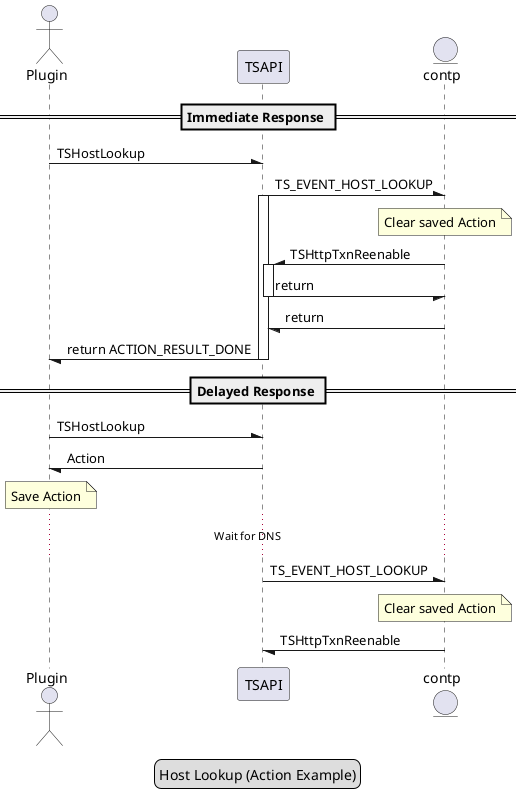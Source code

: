 @startuml

legend
Host Lookup (Action Example)
endlegend

actor Plugin
participant TSAPI
entity contp

== Immediate Response ==
Plugin -\ TSAPI : TSHostLookup
TSAPI -\ contp : TS_EVENT_HOST_LOOKUP
activate TSAPI
note over contp : Clear saved Action
contp -\ TSAPI : TSHttpTxnReenable
activate TSAPI
TSAPI -/ contp : return
deactivate TSAPI
contp -/ TSAPI : return
TSAPI -/ Plugin : return ACTION_RESULT_DONE
deactivate TSAPI

== Delayed Response ==
Plugin -\ TSAPI : TSHostLookup
TSAPI -/ Plugin : Action
note over Plugin : Save Action
... Wait for DNS ...
TSAPI -\ contp : TS_EVENT_HOST_LOOKUP
note over contp : Clear saved Action
contp -/ TSAPI : TSHttpTxnReenable

@enduml

@startuml

legend
Host Lookup (Error Example)
endlegend

== Error Case ==
actor Plugin
participant TSAPI
entity contp

Plugin -\ TSAPI : TSHostLookup
activate TSAPI
TSAPI -/ Plugin : Action
deactivate TSAPI
note over Plugin : Save Action
... Wait for DNS ...
[-> Plugin : Error event
Plugin -> TSAPI : TSCancel(Action)
Plugin -> TSAPI : TSDestroyCont(contp)

@enduml
